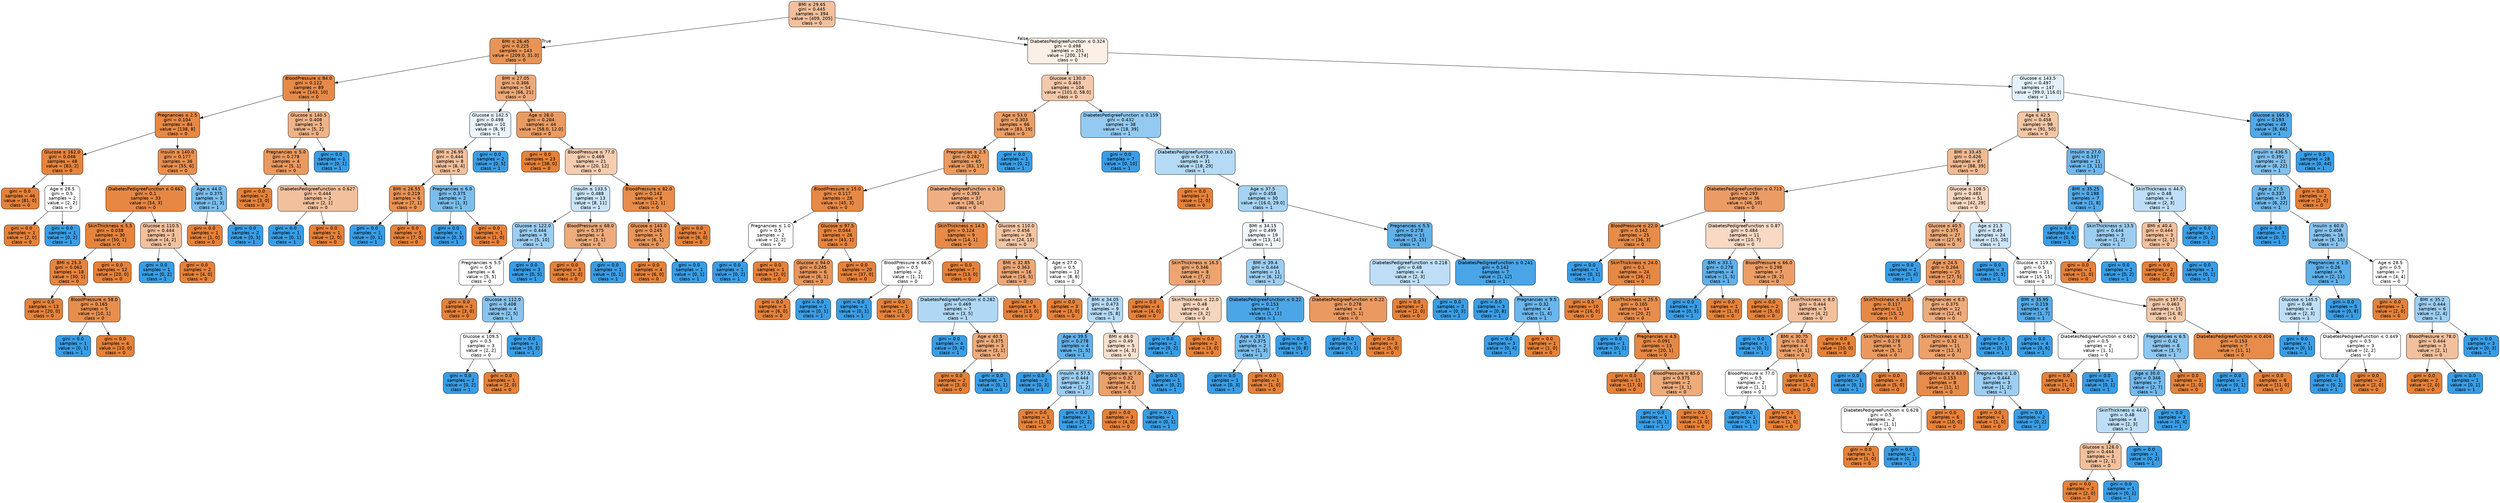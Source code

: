 digraph Tree {
node [shape=box, style="filled, rounded", color="black", fontname="helvetica"] ;
edge [fontname="helvetica"] ;
0 [label=<BMI &le; 29.65<br/>gini = 0.445<br/>samples = 394<br/>value = [409, 205]<br/>class = 0>, fillcolor="#f2c09c"] ;
1 [label=<BMI &le; 26.45<br/>gini = 0.225<br/>samples = 143<br/>value = [209.0, 31.0]<br/>class = 0>, fillcolor="#e99456"] ;
0 -> 1 [labeldistance=2.5, labelangle=45, headlabel="True"] ;
2 [label=<BloodPressure &le; 84.0<br/>gini = 0.122<br/>samples = 89<br/>value = [143, 10]<br/>class = 0>, fillcolor="#e78a47"] ;
1 -> 2 ;
3 [label=<Pregnancies &le; 2.5<br/>gini = 0.104<br/>samples = 84<br/>value = [138, 8]<br/>class = 0>, fillcolor="#e78844"] ;
2 -> 3 ;
4 [label=<Glucose &le; 162.0<br/>gini = 0.046<br/>samples = 48<br/>value = [83, 2]<br/>class = 0>, fillcolor="#e6843e"] ;
3 -> 4 ;
5 [label=<gini = 0.0<br/>samples = 46<br/>value = [81, 0]<br/>class = 0>, fillcolor="#e58139"] ;
4 -> 5 ;
6 [label=<Age &le; 28.5<br/>gini = 0.5<br/>samples = 2<br/>value = [2, 2]<br/>class = 0>, fillcolor="#ffffff"] ;
4 -> 6 ;
7 [label=<gini = 0.0<br/>samples = 1<br/>value = [2, 0]<br/>class = 0>, fillcolor="#e58139"] ;
6 -> 7 ;
8 [label=<gini = 0.0<br/>samples = 1<br/>value = [0, 2]<br/>class = 1>, fillcolor="#399de5"] ;
6 -> 8 ;
9 [label=<Insulin &le; 140.0<br/>gini = 0.177<br/>samples = 36<br/>value = [55, 6]<br/>class = 0>, fillcolor="#e88f4f"] ;
3 -> 9 ;
10 [label=<DiabetesPedigreeFunction &le; 0.662<br/>gini = 0.1<br/>samples = 33<br/>value = [54, 3]<br/>class = 0>, fillcolor="#e68844"] ;
9 -> 10 ;
11 [label=<SkinThickness &le; 5.5<br/>gini = 0.038<br/>samples = 30<br/>value = [50, 1]<br/>class = 0>, fillcolor="#e6843d"] ;
10 -> 11 ;
12 [label=<BMI &le; 25.3<br/>gini = 0.062<br/>samples = 18<br/>value = [30, 1]<br/>class = 0>, fillcolor="#e68540"] ;
11 -> 12 ;
13 [label=<gini = 0.0<br/>samples = 13<br/>value = [20, 0]<br/>class = 0>, fillcolor="#e58139"] ;
12 -> 13 ;
14 [label=<BloodPressure &le; 58.0<br/>gini = 0.165<br/>samples = 5<br/>value = [10, 1]<br/>class = 0>, fillcolor="#e88e4d"] ;
12 -> 14 ;
15 [label=<gini = 0.0<br/>samples = 1<br/>value = [0, 1]<br/>class = 1>, fillcolor="#399de5"] ;
14 -> 15 ;
16 [label=<gini = 0.0<br/>samples = 4<br/>value = [10, 0]<br/>class = 0>, fillcolor="#e58139"] ;
14 -> 16 ;
17 [label=<gini = 0.0<br/>samples = 12<br/>value = [20, 0]<br/>class = 0>, fillcolor="#e58139"] ;
11 -> 17 ;
18 [label=<Glucose &le; 110.5<br/>gini = 0.444<br/>samples = 3<br/>value = [4, 2]<br/>class = 0>, fillcolor="#f2c09c"] ;
10 -> 18 ;
19 [label=<gini = 0.0<br/>samples = 1<br/>value = [0, 2]<br/>class = 1>, fillcolor="#399de5"] ;
18 -> 19 ;
20 [label=<gini = 0.0<br/>samples = 2<br/>value = [4, 0]<br/>class = 0>, fillcolor="#e58139"] ;
18 -> 20 ;
21 [label=<Age &le; 44.0<br/>gini = 0.375<br/>samples = 3<br/>value = [1, 3]<br/>class = 1>, fillcolor="#7bbeee"] ;
9 -> 21 ;
22 [label=<gini = 0.0<br/>samples = 1<br/>value = [1, 0]<br/>class = 0>, fillcolor="#e58139"] ;
21 -> 22 ;
23 [label=<gini = 0.0<br/>samples = 2<br/>value = [0, 3]<br/>class = 1>, fillcolor="#399de5"] ;
21 -> 23 ;
24 [label=<Glucose &le; 140.5<br/>gini = 0.408<br/>samples = 5<br/>value = [5, 2]<br/>class = 0>, fillcolor="#efb388"] ;
2 -> 24 ;
25 [label=<Pregnancies &le; 5.0<br/>gini = 0.278<br/>samples = 4<br/>value = [5, 1]<br/>class = 0>, fillcolor="#ea9a61"] ;
24 -> 25 ;
26 [label=<gini = 0.0<br/>samples = 2<br/>value = [3, 0]<br/>class = 0>, fillcolor="#e58139"] ;
25 -> 26 ;
27 [label=<DiabetesPedigreeFunction &le; 0.627<br/>gini = 0.444<br/>samples = 2<br/>value = [2, 1]<br/>class = 0>, fillcolor="#f2c09c"] ;
25 -> 27 ;
28 [label=<gini = 0.0<br/>samples = 1<br/>value = [0, 1]<br/>class = 1>, fillcolor="#399de5"] ;
27 -> 28 ;
29 [label=<gini = 0.0<br/>samples = 1<br/>value = [2, 0]<br/>class = 0>, fillcolor="#e58139"] ;
27 -> 29 ;
30 [label=<gini = 0.0<br/>samples = 1<br/>value = [0, 1]<br/>class = 1>, fillcolor="#399de5"] ;
24 -> 30 ;
31 [label=<BMI &le; 27.05<br/>gini = 0.366<br/>samples = 54<br/>value = [66, 21]<br/>class = 0>, fillcolor="#eda978"] ;
1 -> 31 ;
32 [label=<Glucose &le; 142.5<br/>gini = 0.498<br/>samples = 10<br/>value = [8, 9]<br/>class = 1>, fillcolor="#e9f4fc"] ;
31 -> 32 ;
33 [label=<BMI &le; 26.95<br/>gini = 0.444<br/>samples = 8<br/>value = [8, 4]<br/>class = 0>, fillcolor="#f2c09c"] ;
32 -> 33 ;
34 [label=<BMI &le; 26.55<br/>gini = 0.219<br/>samples = 6<br/>value = [7, 1]<br/>class = 0>, fillcolor="#e99355"] ;
33 -> 34 ;
35 [label=<gini = 0.0<br/>samples = 1<br/>value = [0, 1]<br/>class = 1>, fillcolor="#399de5"] ;
34 -> 35 ;
36 [label=<gini = 0.0<br/>samples = 5<br/>value = [7, 0]<br/>class = 0>, fillcolor="#e58139"] ;
34 -> 36 ;
37 [label=<Pregnancies &le; 6.0<br/>gini = 0.375<br/>samples = 2<br/>value = [1, 3]<br/>class = 1>, fillcolor="#7bbeee"] ;
33 -> 37 ;
38 [label=<gini = 0.0<br/>samples = 1<br/>value = [0, 3]<br/>class = 1>, fillcolor="#399de5"] ;
37 -> 38 ;
39 [label=<gini = 0.0<br/>samples = 1<br/>value = [1, 0]<br/>class = 0>, fillcolor="#e58139"] ;
37 -> 39 ;
40 [label=<gini = 0.0<br/>samples = 2<br/>value = [0, 5]<br/>class = 1>, fillcolor="#399de5"] ;
32 -> 40 ;
41 [label=<Age &le; 28.0<br/>gini = 0.284<br/>samples = 44<br/>value = [58.0, 12.0]<br/>class = 0>, fillcolor="#ea9b62"] ;
31 -> 41 ;
42 [label=<gini = 0.0<br/>samples = 23<br/>value = [38, 0]<br/>class = 0>, fillcolor="#e58139"] ;
41 -> 42 ;
43 [label=<BloodPressure &le; 77.0<br/>gini = 0.469<br/>samples = 21<br/>value = [20, 12]<br/>class = 0>, fillcolor="#f5cdb0"] ;
41 -> 43 ;
44 [label=<Insulin &le; 133.5<br/>gini = 0.488<br/>samples = 13<br/>value = [8, 11]<br/>class = 1>, fillcolor="#c9e4f8"] ;
43 -> 44 ;
45 [label=<Glucose &le; 122.0<br/>gini = 0.444<br/>samples = 9<br/>value = [5, 10]<br/>class = 1>, fillcolor="#9ccef2"] ;
44 -> 45 ;
46 [label=<Pregnancies &le; 5.5<br/>gini = 0.5<br/>samples = 6<br/>value = [5, 5]<br/>class = 0>, fillcolor="#ffffff"] ;
45 -> 46 ;
47 [label=<gini = 0.0<br/>samples = 2<br/>value = [3, 0]<br/>class = 0>, fillcolor="#e58139"] ;
46 -> 47 ;
48 [label=<Glucose &le; 112.0<br/>gini = 0.408<br/>samples = 4<br/>value = [2, 5]<br/>class = 1>, fillcolor="#88c4ef"] ;
46 -> 48 ;
49 [label=<Glucose &le; 109.5<br/>gini = 0.5<br/>samples = 3<br/>value = [2, 2]<br/>class = 0>, fillcolor="#ffffff"] ;
48 -> 49 ;
50 [label=<gini = 0.0<br/>samples = 2<br/>value = [0, 2]<br/>class = 1>, fillcolor="#399de5"] ;
49 -> 50 ;
51 [label=<gini = 0.0<br/>samples = 1<br/>value = [2, 0]<br/>class = 0>, fillcolor="#e58139"] ;
49 -> 51 ;
52 [label=<gini = 0.0<br/>samples = 1<br/>value = [0, 3]<br/>class = 1>, fillcolor="#399de5"] ;
48 -> 52 ;
53 [label=<gini = 0.0<br/>samples = 3<br/>value = [0, 5]<br/>class = 1>, fillcolor="#399de5"] ;
45 -> 53 ;
54 [label=<BloodPressure &le; 68.0<br/>gini = 0.375<br/>samples = 4<br/>value = [3, 1]<br/>class = 0>, fillcolor="#eeab7b"] ;
44 -> 54 ;
55 [label=<gini = 0.0<br/>samples = 3<br/>value = [3, 0]<br/>class = 0>, fillcolor="#e58139"] ;
54 -> 55 ;
56 [label=<gini = 0.0<br/>samples = 1<br/>value = [0, 1]<br/>class = 1>, fillcolor="#399de5"] ;
54 -> 56 ;
57 [label=<BloodPressure &le; 82.0<br/>gini = 0.142<br/>samples = 8<br/>value = [12, 1]<br/>class = 0>, fillcolor="#e78c49"] ;
43 -> 57 ;
58 [label=<Glucose &le; 143.0<br/>gini = 0.245<br/>samples = 5<br/>value = [6, 1]<br/>class = 0>, fillcolor="#e9965a"] ;
57 -> 58 ;
59 [label=<gini = 0.0<br/>samples = 4<br/>value = [6, 0]<br/>class = 0>, fillcolor="#e58139"] ;
58 -> 59 ;
60 [label=<gini = 0.0<br/>samples = 1<br/>value = [0, 1]<br/>class = 1>, fillcolor="#399de5"] ;
58 -> 60 ;
61 [label=<gini = 0.0<br/>samples = 3<br/>value = [6, 0]<br/>class = 0>, fillcolor="#e58139"] ;
57 -> 61 ;
62 [label=<DiabetesPedigreeFunction &le; 0.324<br/>gini = 0.498<br/>samples = 251<br/>value = [200, 174]<br/>class = 0>, fillcolor="#fcefe5"] ;
0 -> 62 [labeldistance=2.5, labelangle=-45, headlabel="False"] ;
63 [label=<Glucose &le; 130.0<br/>gini = 0.463<br/>samples = 104<br/>value = [101.0, 58.0]<br/>class = 0>, fillcolor="#f4c9ab"] ;
62 -> 63 ;
64 [label=<Age &le; 53.0<br/>gini = 0.303<br/>samples = 66<br/>value = [83, 19]<br/>class = 0>, fillcolor="#eb9e66"] ;
63 -> 64 ;
65 [label=<Pregnancies &le; 2.5<br/>gini = 0.282<br/>samples = 65<br/>value = [83, 17]<br/>class = 0>, fillcolor="#ea9b62"] ;
64 -> 65 ;
66 [label=<BloodPressure &le; 15.0<br/>gini = 0.117<br/>samples = 28<br/>value = [45, 3]<br/>class = 0>, fillcolor="#e78946"] ;
65 -> 66 ;
67 [label=<Pregnancies &le; 1.0<br/>gini = 0.5<br/>samples = 2<br/>value = [2, 2]<br/>class = 0>, fillcolor="#ffffff"] ;
66 -> 67 ;
68 [label=<gini = 0.0<br/>samples = 1<br/>value = [0, 2]<br/>class = 1>, fillcolor="#399de5"] ;
67 -> 68 ;
69 [label=<gini = 0.0<br/>samples = 1<br/>value = [2, 0]<br/>class = 0>, fillcolor="#e58139"] ;
67 -> 69 ;
70 [label=<Glucose &le; 97.5<br/>gini = 0.044<br/>samples = 26<br/>value = [43, 1]<br/>class = 0>, fillcolor="#e6843e"] ;
66 -> 70 ;
71 [label=<Glucose &le; 94.0<br/>gini = 0.245<br/>samples = 6<br/>value = [6, 1]<br/>class = 0>, fillcolor="#e9965a"] ;
70 -> 71 ;
72 [label=<gini = 0.0<br/>samples = 5<br/>value = [6, 0]<br/>class = 0>, fillcolor="#e58139"] ;
71 -> 72 ;
73 [label=<gini = 0.0<br/>samples = 1<br/>value = [0, 1]<br/>class = 1>, fillcolor="#399de5"] ;
71 -> 73 ;
74 [label=<gini = 0.0<br/>samples = 20<br/>value = [37, 0]<br/>class = 0>, fillcolor="#e58139"] ;
70 -> 74 ;
75 [label=<DiabetesPedigreeFunction &le; 0.16<br/>gini = 0.393<br/>samples = 37<br/>value = [38, 14]<br/>class = 0>, fillcolor="#efaf82"] ;
65 -> 75 ;
76 [label=<SkinThickness &le; 14.5<br/>gini = 0.124<br/>samples = 9<br/>value = [14, 1]<br/>class = 0>, fillcolor="#e78a47"] ;
75 -> 76 ;
77 [label=<BloodPressure &le; 66.0<br/>gini = 0.5<br/>samples = 2<br/>value = [1, 1]<br/>class = 0>, fillcolor="#ffffff"] ;
76 -> 77 ;
78 [label=<gini = 0.0<br/>samples = 1<br/>value = [0, 1]<br/>class = 1>, fillcolor="#399de5"] ;
77 -> 78 ;
79 [label=<gini = 0.0<br/>samples = 1<br/>value = [1, 0]<br/>class = 0>, fillcolor="#e58139"] ;
77 -> 79 ;
80 [label=<gini = 0.0<br/>samples = 7<br/>value = [13, 0]<br/>class = 0>, fillcolor="#e58139"] ;
76 -> 80 ;
81 [label=<Glucose &le; 110.0<br/>gini = 0.456<br/>samples = 28<br/>value = [24, 13]<br/>class = 0>, fillcolor="#f3c5a4"] ;
75 -> 81 ;
82 [label=<BMI &le; 32.85<br/>gini = 0.363<br/>samples = 16<br/>value = [16, 5]<br/>class = 0>, fillcolor="#eda877"] ;
81 -> 82 ;
83 [label=<DiabetesPedigreeFunction &le; 0.282<br/>gini = 0.469<br/>samples = 7<br/>value = [3, 5]<br/>class = 1>, fillcolor="#b0d8f5"] ;
82 -> 83 ;
84 [label=<gini = 0.0<br/>samples = 4<br/>value = [0, 4]<br/>class = 1>, fillcolor="#399de5"] ;
83 -> 84 ;
85 [label=<Age &le; 40.5<br/>gini = 0.375<br/>samples = 3<br/>value = [3, 1]<br/>class = 0>, fillcolor="#eeab7b"] ;
83 -> 85 ;
86 [label=<gini = 0.0<br/>samples = 2<br/>value = [3, 0]<br/>class = 0>, fillcolor="#e58139"] ;
85 -> 86 ;
87 [label=<gini = 0.0<br/>samples = 1<br/>value = [0, 1]<br/>class = 1>, fillcolor="#399de5"] ;
85 -> 87 ;
88 [label=<gini = 0.0<br/>samples = 9<br/>value = [13, 0]<br/>class = 0>, fillcolor="#e58139"] ;
82 -> 88 ;
89 [label=<Age &le; 27.0<br/>gini = 0.5<br/>samples = 12<br/>value = [8, 8]<br/>class = 0>, fillcolor="#ffffff"] ;
81 -> 89 ;
90 [label=<gini = 0.0<br/>samples = 3<br/>value = [3, 0]<br/>class = 0>, fillcolor="#e58139"] ;
89 -> 90 ;
91 [label=<BMI &le; 34.05<br/>gini = 0.473<br/>samples = 9<br/>value = [5, 8]<br/>class = 1>, fillcolor="#b5daf5"] ;
89 -> 91 ;
92 [label=<Age &le; 39.5<br/>gini = 0.278<br/>samples = 4<br/>value = [1, 5]<br/>class = 1>, fillcolor="#61b1ea"] ;
91 -> 92 ;
93 [label=<gini = 0.0<br/>samples = 2<br/>value = [0, 3]<br/>class = 1>, fillcolor="#399de5"] ;
92 -> 93 ;
94 [label=<Insulin &le; 57.5<br/>gini = 0.444<br/>samples = 2<br/>value = [1, 2]<br/>class = 1>, fillcolor="#9ccef2"] ;
92 -> 94 ;
95 [label=<gini = 0.0<br/>samples = 1<br/>value = [1, 0]<br/>class = 0>, fillcolor="#e58139"] ;
94 -> 95 ;
96 [label=<gini = 0.0<br/>samples = 1<br/>value = [0, 2]<br/>class = 1>, fillcolor="#399de5"] ;
94 -> 96 ;
97 [label=<BMI &le; 46.0<br/>gini = 0.49<br/>samples = 5<br/>value = [4, 3]<br/>class = 0>, fillcolor="#f8e0ce"] ;
91 -> 97 ;
98 [label=<Pregnancies &le; 7.0<br/>gini = 0.32<br/>samples = 4<br/>value = [4, 1]<br/>class = 0>, fillcolor="#eca06a"] ;
97 -> 98 ;
99 [label=<gini = 0.0<br/>samples = 3<br/>value = [4, 0]<br/>class = 0>, fillcolor="#e58139"] ;
98 -> 99 ;
100 [label=<gini = 0.0<br/>samples = 1<br/>value = [0, 1]<br/>class = 1>, fillcolor="#399de5"] ;
98 -> 100 ;
101 [label=<gini = 0.0<br/>samples = 1<br/>value = [0, 2]<br/>class = 1>, fillcolor="#399de5"] ;
97 -> 101 ;
102 [label=<gini = 0.0<br/>samples = 1<br/>value = [0, 2]<br/>class = 1>, fillcolor="#399de5"] ;
64 -> 102 ;
103 [label=<DiabetesPedigreeFunction &le; 0.159<br/>gini = 0.432<br/>samples = 38<br/>value = [18, 39]<br/>class = 1>, fillcolor="#94caf1"] ;
63 -> 103 ;
104 [label=<gini = 0.0<br/>samples = 7<br/>value = [0, 10]<br/>class = 1>, fillcolor="#399de5"] ;
103 -> 104 ;
105 [label=<DiabetesPedigreeFunction &le; 0.163<br/>gini = 0.473<br/>samples = 31<br/>value = [18, 29]<br/>class = 1>, fillcolor="#b4daf5"] ;
103 -> 105 ;
106 [label=<gini = 0.0<br/>samples = 1<br/>value = [2, 0]<br/>class = 0>, fillcolor="#e58139"] ;
105 -> 106 ;
107 [label=<Age &le; 37.5<br/>gini = 0.458<br/>samples = 30<br/>value = [16.0, 29.0]<br/>class = 1>, fillcolor="#a6d3f3"] ;
105 -> 107 ;
108 [label=<BMI &le; 34.15<br/>gini = 0.499<br/>samples = 19<br/>value = [13, 14]<br/>class = 1>, fillcolor="#f1f8fd"] ;
107 -> 108 ;
109 [label=<SkinThickness &le; 16.5<br/>gini = 0.346<br/>samples = 8<br/>value = [7, 2]<br/>class = 0>, fillcolor="#eca572"] ;
108 -> 109 ;
110 [label=<gini = 0.0<br/>samples = 4<br/>value = [4, 0]<br/>class = 0>, fillcolor="#e58139"] ;
109 -> 110 ;
111 [label=<SkinThickness &le; 22.0<br/>gini = 0.48<br/>samples = 4<br/>value = [3, 2]<br/>class = 0>, fillcolor="#f6d5bd"] ;
109 -> 111 ;
112 [label=<gini = 0.0<br/>samples = 2<br/>value = [0, 2]<br/>class = 1>, fillcolor="#399de5"] ;
111 -> 112 ;
113 [label=<gini = 0.0<br/>samples = 2<br/>value = [3, 0]<br/>class = 0>, fillcolor="#e58139"] ;
111 -> 113 ;
114 [label=<BMI &le; 39.4<br/>gini = 0.444<br/>samples = 11<br/>value = [6, 12]<br/>class = 1>, fillcolor="#9ccef2"] ;
108 -> 114 ;
115 [label=<DiabetesPedigreeFunction &le; 0.22<br/>gini = 0.153<br/>samples = 7<br/>value = [1, 11]<br/>class = 1>, fillcolor="#4ba6e7"] ;
114 -> 115 ;
116 [label=<Age &le; 29.5<br/>gini = 0.375<br/>samples = 2<br/>value = [1, 3]<br/>class = 1>, fillcolor="#7bbeee"] ;
115 -> 116 ;
117 [label=<gini = 0.0<br/>samples = 1<br/>value = [0, 3]<br/>class = 1>, fillcolor="#399de5"] ;
116 -> 117 ;
118 [label=<gini = 0.0<br/>samples = 1<br/>value = [1, 0]<br/>class = 0>, fillcolor="#e58139"] ;
116 -> 118 ;
119 [label=<gini = 0.0<br/>samples = 5<br/>value = [0, 8]<br/>class = 1>, fillcolor="#399de5"] ;
115 -> 119 ;
120 [label=<DiabetesPedigreeFunction &le; 0.22<br/>gini = 0.278<br/>samples = 4<br/>value = [5, 1]<br/>class = 0>, fillcolor="#ea9a61"] ;
114 -> 120 ;
121 [label=<gini = 0.0<br/>samples = 1<br/>value = [0, 1]<br/>class = 1>, fillcolor="#399de5"] ;
120 -> 121 ;
122 [label=<gini = 0.0<br/>samples = 3<br/>value = [5, 0]<br/>class = 0>, fillcolor="#e58139"] ;
120 -> 122 ;
123 [label=<Pregnancies &le; 5.5<br/>gini = 0.278<br/>samples = 11<br/>value = [3, 15]<br/>class = 1>, fillcolor="#61b1ea"] ;
107 -> 123 ;
124 [label=<DiabetesPedigreeFunction &le; 0.218<br/>gini = 0.48<br/>samples = 4<br/>value = [2, 3]<br/>class = 1>, fillcolor="#bddef6"] ;
123 -> 124 ;
125 [label=<gini = 0.0<br/>samples = 2<br/>value = [2, 0]<br/>class = 0>, fillcolor="#e58139"] ;
124 -> 125 ;
126 [label=<gini = 0.0<br/>samples = 2<br/>value = [0, 3]<br/>class = 1>, fillcolor="#399de5"] ;
124 -> 126 ;
127 [label=<DiabetesPedigreeFunction &le; 0.241<br/>gini = 0.142<br/>samples = 7<br/>value = [1, 12]<br/>class = 1>, fillcolor="#49a5e7"] ;
123 -> 127 ;
128 [label=<gini = 0.0<br/>samples = 3<br/>value = [0, 8]<br/>class = 1>, fillcolor="#399de5"] ;
127 -> 128 ;
129 [label=<Pregnancies &le; 9.5<br/>gini = 0.32<br/>samples = 4<br/>value = [1, 4]<br/>class = 1>, fillcolor="#6ab6ec"] ;
127 -> 129 ;
130 [label=<gini = 0.0<br/>samples = 3<br/>value = [0, 4]<br/>class = 1>, fillcolor="#399de5"] ;
129 -> 130 ;
131 [label=<gini = 0.0<br/>samples = 1<br/>value = [1, 0]<br/>class = 0>, fillcolor="#e58139"] ;
129 -> 131 ;
132 [label=<Glucose &le; 143.5<br/>gini = 0.497<br/>samples = 147<br/>value = [99.0, 116.0]<br/>class = 1>, fillcolor="#e2f1fb"] ;
62 -> 132 ;
133 [label=<Age &le; 42.5<br/>gini = 0.458<br/>samples = 98<br/>value = [91, 50]<br/>class = 0>, fillcolor="#f3c6a6"] ;
132 -> 133 ;
134 [label=<BMI &le; 33.45<br/>gini = 0.426<br/>samples = 87<br/>value = [88, 39]<br/>class = 0>, fillcolor="#f1b991"] ;
133 -> 134 ;
135 [label=<DiabetesPedigreeFunction &le; 0.713<br/>gini = 0.293<br/>samples = 36<br/>value = [46, 10]<br/>class = 0>, fillcolor="#eb9c64"] ;
134 -> 135 ;
136 [label=<BloodPressure &le; 22.0<br/>gini = 0.142<br/>samples = 25<br/>value = [36, 3]<br/>class = 0>, fillcolor="#e78c49"] ;
135 -> 136 ;
137 [label=<gini = 0.0<br/>samples = 1<br/>value = [0, 1]<br/>class = 1>, fillcolor="#399de5"] ;
136 -> 137 ;
138 [label=<SkinThickness &le; 24.0<br/>gini = 0.1<br/>samples = 24<br/>value = [36, 2]<br/>class = 0>, fillcolor="#e68844"] ;
136 -> 138 ;
139 [label=<gini = 0.0<br/>samples = 10<br/>value = [16, 0]<br/>class = 0>, fillcolor="#e58139"] ;
138 -> 139 ;
140 [label=<SkinThickness &le; 25.5<br/>gini = 0.165<br/>samples = 14<br/>value = [20, 2]<br/>class = 0>, fillcolor="#e88e4d"] ;
138 -> 140 ;
141 [label=<gini = 0.0<br/>samples = 1<br/>value = [0, 1]<br/>class = 1>, fillcolor="#399de5"] ;
140 -> 141 ;
142 [label=<Pregnancies &le; 4.5<br/>gini = 0.091<br/>samples = 13<br/>value = [20, 1]<br/>class = 0>, fillcolor="#e68743"] ;
140 -> 142 ;
143 [label=<gini = 0.0<br/>samples = 11<br/>value = [17, 0]<br/>class = 0>, fillcolor="#e58139"] ;
142 -> 143 ;
144 [label=<BloodPressure &le; 85.0<br/>gini = 0.375<br/>samples = 2<br/>value = [3, 1]<br/>class = 0>, fillcolor="#eeab7b"] ;
142 -> 144 ;
145 [label=<gini = 0.0<br/>samples = 1<br/>value = [0, 1]<br/>class = 1>, fillcolor="#399de5"] ;
144 -> 145 ;
146 [label=<gini = 0.0<br/>samples = 1<br/>value = [3, 0]<br/>class = 0>, fillcolor="#e58139"] ;
144 -> 146 ;
147 [label=<DiabetesPedigreeFunction &le; 0.87<br/>gini = 0.484<br/>samples = 11<br/>value = [10, 7]<br/>class = 0>, fillcolor="#f7d9c4"] ;
135 -> 147 ;
148 [label=<BMI &le; 33.1<br/>gini = 0.278<br/>samples = 4<br/>value = [1, 5]<br/>class = 1>, fillcolor="#61b1ea"] ;
147 -> 148 ;
149 [label=<gini = 0.0<br/>samples = 3<br/>value = [0, 5]<br/>class = 1>, fillcolor="#399de5"] ;
148 -> 149 ;
150 [label=<gini = 0.0<br/>samples = 1<br/>value = [1, 0]<br/>class = 0>, fillcolor="#e58139"] ;
148 -> 150 ;
151 [label=<BloodPressure &le; 66.0<br/>gini = 0.298<br/>samples = 7<br/>value = [9, 2]<br/>class = 0>, fillcolor="#eb9d65"] ;
147 -> 151 ;
152 [label=<gini = 0.0<br/>samples = 2<br/>value = [5, 0]<br/>class = 0>, fillcolor="#e58139"] ;
151 -> 152 ;
153 [label=<SkinThickness &le; 8.0<br/>gini = 0.444<br/>samples = 5<br/>value = [4, 2]<br/>class = 0>, fillcolor="#f2c09c"] ;
151 -> 153 ;
154 [label=<gini = 0.0<br/>samples = 1<br/>value = [0, 1]<br/>class = 1>, fillcolor="#399de5"] ;
153 -> 154 ;
155 [label=<BMI &le; 30.75<br/>gini = 0.32<br/>samples = 4<br/>value = [4, 1]<br/>class = 0>, fillcolor="#eca06a"] ;
153 -> 155 ;
156 [label=<BloodPressure &le; 77.0<br/>gini = 0.5<br/>samples = 2<br/>value = [1, 1]<br/>class = 0>, fillcolor="#ffffff"] ;
155 -> 156 ;
157 [label=<gini = 0.0<br/>samples = 1<br/>value = [0, 1]<br/>class = 1>, fillcolor="#399de5"] ;
156 -> 157 ;
158 [label=<gini = 0.0<br/>samples = 1<br/>value = [1, 0]<br/>class = 0>, fillcolor="#e58139"] ;
156 -> 158 ;
159 [label=<gini = 0.0<br/>samples = 2<br/>value = [3, 0]<br/>class = 0>, fillcolor="#e58139"] ;
155 -> 159 ;
160 [label=<Glucose &le; 108.5<br/>gini = 0.483<br/>samples = 51<br/>value = [42, 29]<br/>class = 0>, fillcolor="#f7d8c2"] ;
134 -> 160 ;
161 [label=<Glucose &le; 40.5<br/>gini = 0.375<br/>samples = 27<br/>value = [27, 9]<br/>class = 0>, fillcolor="#eeab7b"] ;
160 -> 161 ;
162 [label=<gini = 0.0<br/>samples = 2<br/>value = [0, 4]<br/>class = 1>, fillcolor="#399de5"] ;
161 -> 162 ;
163 [label=<Age &le; 24.5<br/>gini = 0.264<br/>samples = 25<br/>value = [27, 5]<br/>class = 0>, fillcolor="#ea985e"] ;
161 -> 163 ;
164 [label=<SkinThickness &le; 31.0<br/>gini = 0.117<br/>samples = 13<br/>value = [15, 1]<br/>class = 0>, fillcolor="#e78946"] ;
163 -> 164 ;
165 [label=<gini = 0.0<br/>samples = 8<br/>value = [10, 0]<br/>class = 0>, fillcolor="#e58139"] ;
164 -> 165 ;
166 [label=<SkinThickness &le; 33.0<br/>gini = 0.278<br/>samples = 5<br/>value = [5, 1]<br/>class = 0>, fillcolor="#ea9a61"] ;
164 -> 166 ;
167 [label=<gini = 0.0<br/>samples = 1<br/>value = [0, 1]<br/>class = 1>, fillcolor="#399de5"] ;
166 -> 167 ;
168 [label=<gini = 0.0<br/>samples = 4<br/>value = [5, 0]<br/>class = 0>, fillcolor="#e58139"] ;
166 -> 168 ;
169 [label=<Pregnancies &le; 6.5<br/>gini = 0.375<br/>samples = 12<br/>value = [12, 4]<br/>class = 0>, fillcolor="#eeab7b"] ;
163 -> 169 ;
170 [label=<SkinThickness &le; 41.5<br/>gini = 0.32<br/>samples = 11<br/>value = [12, 3]<br/>class = 0>, fillcolor="#eca06a"] ;
169 -> 170 ;
171 [label=<BloodPressure &le; 63.0<br/>gini = 0.153<br/>samples = 8<br/>value = [11, 1]<br/>class = 0>, fillcolor="#e78c4b"] ;
170 -> 171 ;
172 [label=<DiabetesPedigreeFunction &le; 0.628<br/>gini = 0.5<br/>samples = 2<br/>value = [1, 1]<br/>class = 0>, fillcolor="#ffffff"] ;
171 -> 172 ;
173 [label=<gini = 0.0<br/>samples = 1<br/>value = [1, 0]<br/>class = 0>, fillcolor="#e58139"] ;
172 -> 173 ;
174 [label=<gini = 0.0<br/>samples = 1<br/>value = [0, 1]<br/>class = 1>, fillcolor="#399de5"] ;
172 -> 174 ;
175 [label=<gini = 0.0<br/>samples = 6<br/>value = [10, 0]<br/>class = 0>, fillcolor="#e58139"] ;
171 -> 175 ;
176 [label=<Pregnancies &le; 1.0<br/>gini = 0.444<br/>samples = 3<br/>value = [1, 2]<br/>class = 1>, fillcolor="#9ccef2"] ;
170 -> 176 ;
177 [label=<gini = 0.0<br/>samples = 1<br/>value = [1, 0]<br/>class = 0>, fillcolor="#e58139"] ;
176 -> 177 ;
178 [label=<gini = 0.0<br/>samples = 2<br/>value = [0, 2]<br/>class = 1>, fillcolor="#399de5"] ;
176 -> 178 ;
179 [label=<gini = 0.0<br/>samples = 1<br/>value = [0, 1]<br/>class = 1>, fillcolor="#399de5"] ;
169 -> 179 ;
180 [label=<Age &le; 21.5<br/>gini = 0.49<br/>samples = 24<br/>value = [15, 20]<br/>class = 1>, fillcolor="#cee6f8"] ;
160 -> 180 ;
181 [label=<gini = 0.0<br/>samples = 3<br/>value = [0, 5]<br/>class = 1>, fillcolor="#399de5"] ;
180 -> 181 ;
182 [label=<Glucose &le; 119.5<br/>gini = 0.5<br/>samples = 21<br/>value = [15, 15]<br/>class = 0>, fillcolor="#ffffff"] ;
180 -> 182 ;
183 [label=<BMI &le; 35.95<br/>gini = 0.219<br/>samples = 6<br/>value = [1, 7]<br/>class = 1>, fillcolor="#55abe9"] ;
182 -> 183 ;
184 [label=<gini = 0.0<br/>samples = 4<br/>value = [0, 6]<br/>class = 1>, fillcolor="#399de5"] ;
183 -> 184 ;
185 [label=<DiabetesPedigreeFunction &le; 0.652<br/>gini = 0.5<br/>samples = 2<br/>value = [1, 1]<br/>class = 0>, fillcolor="#ffffff"] ;
183 -> 185 ;
186 [label=<gini = 0.0<br/>samples = 1<br/>value = [1, 0]<br/>class = 0>, fillcolor="#e58139"] ;
185 -> 186 ;
187 [label=<gini = 0.0<br/>samples = 1<br/>value = [0, 1]<br/>class = 1>, fillcolor="#399de5"] ;
185 -> 187 ;
188 [label=<Insulin &le; 197.0<br/>gini = 0.463<br/>samples = 15<br/>value = [14, 8]<br/>class = 0>, fillcolor="#f4c9aa"] ;
182 -> 188 ;
189 [label=<Pregnancies &le; 6.5<br/>gini = 0.42<br/>samples = 8<br/>value = [3, 7]<br/>class = 1>, fillcolor="#8ec7f0"] ;
188 -> 189 ;
190 [label=<Age &le; 30.0<br/>gini = 0.346<br/>samples = 7<br/>value = [2, 7]<br/>class = 1>, fillcolor="#72b9ec"] ;
189 -> 190 ;
191 [label=<SkinThickness &le; 44.0<br/>gini = 0.48<br/>samples = 4<br/>value = [2, 3]<br/>class = 1>, fillcolor="#bddef6"] ;
190 -> 191 ;
192 [label=<Glucose &le; 128.0<br/>gini = 0.444<br/>samples = 3<br/>value = [2, 1]<br/>class = 0>, fillcolor="#f2c09c"] ;
191 -> 192 ;
193 [label=<gini = 0.0<br/>samples = 2<br/>value = [2, 0]<br/>class = 0>, fillcolor="#e58139"] ;
192 -> 193 ;
194 [label=<gini = 0.0<br/>samples = 1<br/>value = [0, 1]<br/>class = 1>, fillcolor="#399de5"] ;
192 -> 194 ;
195 [label=<gini = 0.0<br/>samples = 1<br/>value = [0, 2]<br/>class = 1>, fillcolor="#399de5"] ;
191 -> 195 ;
196 [label=<gini = 0.0<br/>samples = 3<br/>value = [0, 4]<br/>class = 1>, fillcolor="#399de5"] ;
190 -> 196 ;
197 [label=<gini = 0.0<br/>samples = 1<br/>value = [1, 0]<br/>class = 0>, fillcolor="#e58139"] ;
189 -> 197 ;
198 [label=<DiabetesPedigreeFunction &le; 0.404<br/>gini = 0.153<br/>samples = 7<br/>value = [11, 1]<br/>class = 0>, fillcolor="#e78c4b"] ;
188 -> 198 ;
199 [label=<gini = 0.0<br/>samples = 1<br/>value = [0, 1]<br/>class = 1>, fillcolor="#399de5"] ;
198 -> 199 ;
200 [label=<gini = 0.0<br/>samples = 6<br/>value = [11, 0]<br/>class = 0>, fillcolor="#e58139"] ;
198 -> 200 ;
201 [label=<Insulin &le; 27.0<br/>gini = 0.337<br/>samples = 11<br/>value = [3, 11]<br/>class = 1>, fillcolor="#6fb8ec"] ;
133 -> 201 ;
202 [label=<BMI &le; 35.25<br/>gini = 0.198<br/>samples = 7<br/>value = [1, 8]<br/>class = 1>, fillcolor="#52a9e8"] ;
201 -> 202 ;
203 [label=<gini = 0.0<br/>samples = 4<br/>value = [0, 6]<br/>class = 1>, fillcolor="#399de5"] ;
202 -> 203 ;
204 [label=<SkinThickness &le; 13.5<br/>gini = 0.444<br/>samples = 3<br/>value = [1, 2]<br/>class = 1>, fillcolor="#9ccef2"] ;
202 -> 204 ;
205 [label=<gini = 0.0<br/>samples = 1<br/>value = [1, 0]<br/>class = 0>, fillcolor="#e58139"] ;
204 -> 205 ;
206 [label=<gini = 0.0<br/>samples = 2<br/>value = [0, 2]<br/>class = 1>, fillcolor="#399de5"] ;
204 -> 206 ;
207 [label=<SkinThickness &le; 44.5<br/>gini = 0.48<br/>samples = 4<br/>value = [2, 3]<br/>class = 1>, fillcolor="#bddef6"] ;
201 -> 207 ;
208 [label=<BMI &le; 40.4<br/>gini = 0.444<br/>samples = 3<br/>value = [2, 1]<br/>class = 0>, fillcolor="#f2c09c"] ;
207 -> 208 ;
209 [label=<gini = 0.0<br/>samples = 2<br/>value = [2, 0]<br/>class = 0>, fillcolor="#e58139"] ;
208 -> 209 ;
210 [label=<gini = 0.0<br/>samples = 1<br/>value = [0, 1]<br/>class = 1>, fillcolor="#399de5"] ;
208 -> 210 ;
211 [label=<gini = 0.0<br/>samples = 1<br/>value = [0, 2]<br/>class = 1>, fillcolor="#399de5"] ;
207 -> 211 ;
212 [label=<Glucose &le; 165.5<br/>gini = 0.193<br/>samples = 49<br/>value = [8, 66]<br/>class = 1>, fillcolor="#51a9e8"] ;
132 -> 212 ;
213 [label=<Insulin &le; 436.5<br/>gini = 0.391<br/>samples = 21<br/>value = [8, 22]<br/>class = 1>, fillcolor="#81c1ee"] ;
212 -> 213 ;
214 [label=<Age &le; 27.5<br/>gini = 0.337<br/>samples = 19<br/>value = [6, 22]<br/>class = 1>, fillcolor="#6fb8ec"] ;
213 -> 214 ;
215 [label=<gini = 0.0<br/>samples = 3<br/>value = [0, 7]<br/>class = 1>, fillcolor="#399de5"] ;
214 -> 215 ;
216 [label=<Insulin &le; 60.0<br/>gini = 0.408<br/>samples = 16<br/>value = [6, 15]<br/>class = 1>, fillcolor="#88c4ef"] ;
214 -> 216 ;
217 [label=<Pregnancies &le; 1.5<br/>gini = 0.26<br/>samples = 9<br/>value = [2, 11]<br/>class = 1>, fillcolor="#5dafea"] ;
216 -> 217 ;
218 [label=<Glucose &le; 145.5<br/>gini = 0.48<br/>samples = 4<br/>value = [2, 3]<br/>class = 1>, fillcolor="#bddef6"] ;
217 -> 218 ;
219 [label=<gini = 0.0<br/>samples = 1<br/>value = [0, 1]<br/>class = 1>, fillcolor="#399de5"] ;
218 -> 219 ;
220 [label=<DiabetesPedigreeFunction &le; 0.449<br/>gini = 0.5<br/>samples = 3<br/>value = [2, 2]<br/>class = 0>, fillcolor="#ffffff"] ;
218 -> 220 ;
221 [label=<gini = 0.0<br/>samples = 1<br/>value = [0, 2]<br/>class = 1>, fillcolor="#399de5"] ;
220 -> 221 ;
222 [label=<gini = 0.0<br/>samples = 2<br/>value = [2, 0]<br/>class = 0>, fillcolor="#e58139"] ;
220 -> 222 ;
223 [label=<gini = 0.0<br/>samples = 5<br/>value = [0, 8]<br/>class = 1>, fillcolor="#399de5"] ;
217 -> 223 ;
224 [label=<Age &le; 28.5<br/>gini = 0.5<br/>samples = 7<br/>value = [4, 4]<br/>class = 0>, fillcolor="#ffffff"] ;
216 -> 224 ;
225 [label=<gini = 0.0<br/>samples = 1<br/>value = [2, 0]<br/>class = 0>, fillcolor="#e58139"] ;
224 -> 225 ;
226 [label=<BMI &le; 35.2<br/>gini = 0.444<br/>samples = 6<br/>value = [2, 4]<br/>class = 1>, fillcolor="#9ccef2"] ;
224 -> 226 ;
227 [label=<BloodPressure &le; 78.0<br/>gini = 0.444<br/>samples = 3<br/>value = [2, 1]<br/>class = 0>, fillcolor="#f2c09c"] ;
226 -> 227 ;
228 [label=<gini = 0.0<br/>samples = 2<br/>value = [2, 0]<br/>class = 0>, fillcolor="#e58139"] ;
227 -> 228 ;
229 [label=<gini = 0.0<br/>samples = 1<br/>value = [0, 1]<br/>class = 1>, fillcolor="#399de5"] ;
227 -> 229 ;
230 [label=<gini = 0.0<br/>samples = 3<br/>value = [0, 3]<br/>class = 1>, fillcolor="#399de5"] ;
226 -> 230 ;
231 [label=<gini = 0.0<br/>samples = 2<br/>value = [2, 0]<br/>class = 0>, fillcolor="#e58139"] ;
213 -> 231 ;
232 [label=<gini = 0.0<br/>samples = 28<br/>value = [0, 44]<br/>class = 1>, fillcolor="#399de5"] ;
212 -> 232 ;
}